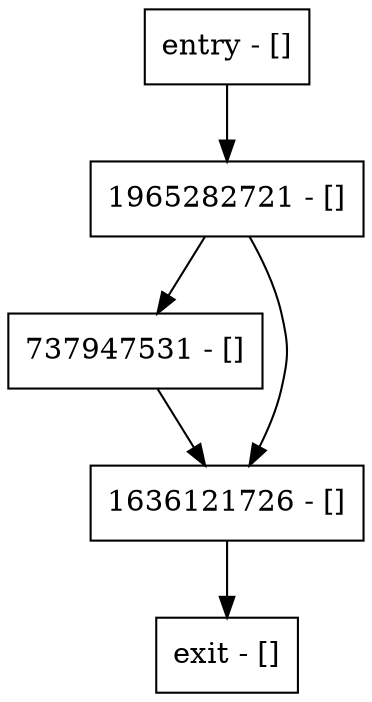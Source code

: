digraph bar {
node [shape=record];
entry [label="entry - []"];
exit [label="exit - []"];
737947531 [label="737947531 - []"];
1965282721 [label="1965282721 - []"];
1636121726 [label="1636121726 - []"];
entry;
exit;
entry -> 1965282721;
737947531 -> 1636121726;
1965282721 -> 737947531;
1965282721 -> 1636121726;
1636121726 -> exit;
}
